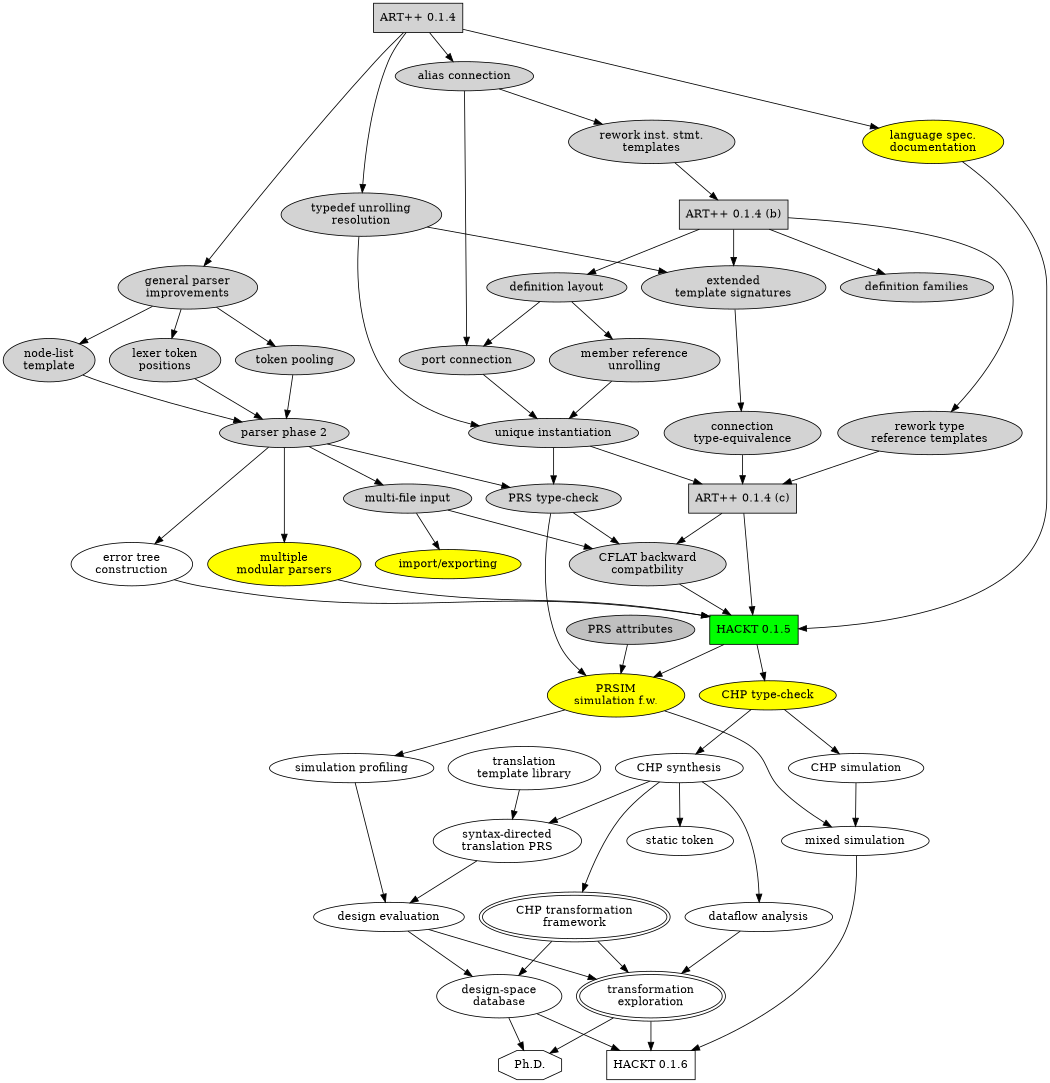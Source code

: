# "DevelopmentPlan.dot"
#	$Id: DevelopmentPlan.dot,v 1.10 2006/04/11 07:54:32 fang Exp $

digraph G {
size="7,10";

ARTXX_00_01_04		[shape=box, style=filled, label="ART++ 0.1.4"];
ARTXX_00_01_04_b	[shape=box, style=filled, 
				label="ART++ 0.1.4 (b)"];
ARTXX_00_01_04_c	[shape=box, style=filled, label="ART++ 0.1.4 (c)"];
HACKT_00_01_05		[shape=box, style=filled, fillcolor=green,
				label="HACKT 0.1.5"];
HACKT_00_01_06		[label="HACKT 0.1.6", shape=box];
GRADUATION		[label="Ph.D.", shape=octagon];

DOCS_00_01_04		[shape=ellipse, style=filled, fillcolor=yellow, 
				label="language spec.\ndocumentation"];
PARSER_00_01_04		[shape=ellipse, style=filled, 
				label="general parser\nimprovements"];
LEX_00_01_04		[shape=ellipse, style=filled,
				label="lexer token\npositions"];
TOKENPOOL_00_01_04	[shape=ellipse, style=filled, label="token pooling"];
NODELIST_00_01_04	[shape=ellipse, style=filled, 
				label="node-list\ntemplate"];
PARSER_B_00_01_04	[shape=ellipse, style=filled,
				label="parser phase 2"];
MULTIFILE_00_01_04	[shape=ellipse, style=filled, label="multi-file input"];
IMPORT_00_01_05		[shape=ellipse, style=filled, fillcolor=yellow,
				label="import/exporting"];
UNIQUE_00_01_04		[shape=ellipse, style=filled, 
				label="unique instantiation"];
ALIAS_00_01_04		[shape=ellipse, style=filled, label="alias connection"];
PORT_00_01_04		[shape=ellipse, style=filled, label="port connection"];
MEMBER_00_01_04		[shape=ellipse, style=filled, label="member reference\nunrolling"];
TYPEDEF_00_01_04	[shape=ellipse, style=filled, label="typedef unrolling\nresolution"];
DEFFAMILY_00_01_04	[shape=ellipse, style=filled, 
				label="definition families"];
DEFLAYOUT_00_01_04	[shape=ellipse, style=filled,
				label="definition layout"];
INSTSTMT_00_01_04	[shape=ellipse, style=filled, 
				label="rework inst. stmt.\ntemplates"];
TYPEREF_00_01_04	[shape=ellipse, style=filled, 
				label="rework type\nreference templates"];
EXTTEMPLATE_00_01_04	[shape=ellipse, style=filled, label="extended\ntemplate signatures"];
CONNECTEQ_00_01_04	[shape=ellipse, style=filled, 
				label="connection\ntype-equivalence"];
CFLAT_00_01_04		[shape=ellipse, style=filled, 
				label="CFLAT backward\ncompatbility"];
PRS_00_01_04		[shape=ellipse, style=filled, label="PRS type-check"];
ERRORTREE_00_01_04	[shape=ellipse, label="error tree\nconstruction"];
MULTIPARSE_00_01_04	[shape=ellipse, style=filled, fillcolor=yellow, 
				label="multiple\nmodular parsers"];

ARTXX_00_01_04 -> DOCS_00_01_04;
ARTXX_00_01_04 -> PARSER_00_01_04;
ARTXX_00_01_04 -> ALIAS_00_01_04;
PARSER_00_01_04 -> LEX_00_01_04;
PARSER_00_01_04 -> TOKENPOOL_00_01_04;
PARSER_00_01_04 -> NODELIST_00_01_04;
LEX_00_01_04 -> PARSER_B_00_01_04;
TOKENPOOL_00_01_04 -> PARSER_B_00_01_04;
NODELIST_00_01_04 -> PARSER_B_00_01_04;
ALIAS_00_01_04 -> PORT_00_01_04;
PORT_00_01_04 -> UNIQUE_00_01_04;
MEMBER_00_01_04 -> UNIQUE_00_01_04;
UNIQUE_00_01_04 -> ARTXX_00_01_04_c;
ARTXX_00_01_04_b -> DEFLAYOUT_00_01_04;
ARTXX_00_01_04_b -> DEFFAMILY_00_01_04;
EXTTEMPLATE_00_01_04 -> CONNECTEQ_00_01_04;
ARTXX_00_01_04 -> TYPEDEF_00_01_04;
DEFLAYOUT_00_01_04 -> MEMBER_00_01_04;
DEFLAYOUT_00_01_04 -> PORT_00_01_04;
ALIAS_00_01_04 -> INSTSTMT_00_01_04;
INSTSTMT_00_01_04 -> ARTXX_00_01_04_b;
ARTXX_00_01_04_b -> EXTTEMPLATE_00_01_04;
ARTXX_00_01_04_b -> TYPEREF_00_01_04;
TYPEREF_00_01_04 -> ARTXX_00_01_04_c;
TYPEDEF_00_01_04 -> UNIQUE_00_01_04;
TYPEDEF_00_01_04 -> EXTTEMPLATE_00_01_04;
PARSER_B_00_01_04 -> PRS_00_01_04;
PARSER_B_00_01_04 -> MULTIFILE_00_01_04;
MULTIFILE_00_01_04 -> IMPORT_00_01_05;
UNIQUE_00_01_04 -> PRS_00_01_04;

ARTXX_00_01_04_c -> HACKT_00_01_05;
PRS_00_01_04 -> CFLAT_00_01_04;
ARTXX_00_01_04_c -> CFLAT_00_01_04;
MULTIFILE_00_01_04 -> CFLAT_00_01_04;
CONNECTEQ_00_01_04 -> ARTXX_00_01_04_c;
DOCS_00_01_04 -> HACKT_00_01_05;
PARSER_B_00_01_04 -> ERRORTREE_00_01_04;
ERRORTREE_00_01_04 -> HACKT_00_01_05;
PARSER_B_00_01_04 -> MULTIPARSE_00_01_04;
MULTIPARSE_00_01_04 -> HACKT_00_01_05;
CFLAT_00_01_04 -> HACKT_00_01_05;

CHP_00_01_05		[shape=ellipse, style=filled, fillcolor=yellow, 
				label="CHP type-check"];
CHPSYNTH_00_01_05	[shape=ellipse, label="CHP synthesis"];
CHPSIM_00_01_05		[shape=ellipse, label="CHP simulation"];
PRSIM_00_01_05		[shape=ellipse, label="PRSIM\nsimulation f.w.", 
				style=filled, fillcolor=yellow];
MIXSIM_00_01_05		[shape=ellipse, label="mixed simulation"];

PRS_ATTR		[label="PRS attributes", shape=ellipse,
				style=filled, fillcolor=gray];
CHP_ST			[label="static token", shape=ellipse];
CHP_DFA			[label="dataflow analysis", shape=ellipse];
XLAT_LIB		[label="translation\ntemplate library", shape=ellipse];
CHP_SDT			[label="syntax-directed\ntranslation PRS", 
				shape=ellipse];
SIMPROF			[label="simulation profiling", shape=ellipse];
CHPXFORM		[label="CHP transformation\nframework",
				shape=ellipse, peripheries=2];
PERF_EVAL		[label="design evaluation", shape=ellipse];
XFORM_XPLORE		[label="transformation\nexploration", shape=ellipse,
				peripheries=2]
DSPACE_DB		[label="design-space\ndatabase", shape=ellipse];

HACKT_00_01_05 -> CHP_00_01_05;
CHP_00_01_05 -> CHPSYNTH_00_01_05;
CHP_00_01_05 -> CHPSIM_00_01_05;
PRS_00_01_04 -> PRSIM_00_01_05;
HACKT_00_01_05 -> PRSIM_00_01_05;
PRSIM_00_01_05 -> MIXSIM_00_01_05;
PRSIM_00_01_05 -> SIMPROF;
CHPSIM_00_01_05 -> MIXSIM_00_01_05;
PRS_ATTR -> PRSIM_00_01_05;
CHPSYNTH_00_01_05 -> CHP_ST;
CHPSYNTH_00_01_05 -> CHP_DFA;
CHPSYNTH_00_01_05 -> CHP_SDT;
CHPSYNTH_00_01_05 -> CHPXFORM;
SIMPROF -> PERF_EVAL;
XLAT_LIB -> CHP_SDT;
CHP_SDT -> PERF_EVAL;
PERF_EVAL -> XFORM_XPLORE;
CHP_DFA -> XFORM_XPLORE;
CHPXFORM -> XFORM_XPLORE;
MIXSIM_00_01_05 -> HACKT_00_01_06;
XFORM_XPLORE -> HACKT_00_01_06;
PERF_EVAL -> DSPACE_DB;
CHPXFORM -> DSPACE_DB;
DSPACE_DB -> HACKT_00_01_06;
XFORM_XPLORE -> GRADUATION;
DSPACE_DB -> GRADUATION;


}

